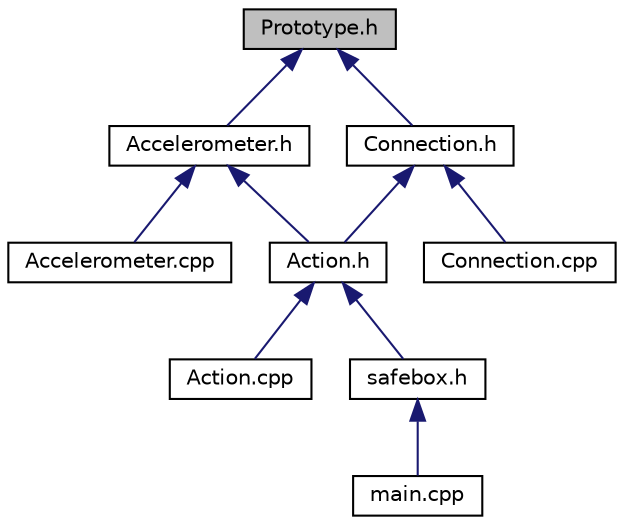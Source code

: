 digraph "Prototype.h"
{
 // LATEX_PDF_SIZE
  edge [fontname="Helvetica",fontsize="10",labelfontname="Helvetica",labelfontsize="10"];
  node [fontname="Helvetica",fontsize="10",shape=record];
  Node1 [label="Prototype.h",height=0.2,width=0.4,color="black", fillcolor="grey75", style="filled", fontcolor="black",tooltip="Prototype file which contain the Interface Prototype for the safebox."];
  Node1 -> Node2 [dir="back",color="midnightblue",fontsize="10",style="solid",fontname="Helvetica"];
  Node2 [label="Accelerometer.h",height=0.2,width=0.4,color="black", fillcolor="white", style="filled",URL="$_accelerometer_8h.html",tooltip="File which contain the implementation of Accelerometer class in safeboxe namespace."];
  Node2 -> Node3 [dir="back",color="midnightblue",fontsize="10",style="solid",fontname="Helvetica"];
  Node3 [label="Accelerometer.cpp",height=0.2,width=0.4,color="black", fillcolor="white", style="filled",URL="$_accelerometer_8cpp.html",tooltip=" "];
  Node2 -> Node4 [dir="back",color="midnightblue",fontsize="10",style="solid",fontname="Helvetica"];
  Node4 [label="Action.h",height=0.2,width=0.4,color="black", fillcolor="white", style="filled",URL="$_action_8h.html",tooltip="File which contain the implementation of Action class in safeboxe namespace."];
  Node4 -> Node5 [dir="back",color="midnightblue",fontsize="10",style="solid",fontname="Helvetica"];
  Node5 [label="Action.cpp",height=0.2,width=0.4,color="black", fillcolor="white", style="filled",URL="$_action_8cpp.html",tooltip=" "];
  Node4 -> Node6 [dir="back",color="midnightblue",fontsize="10",style="solid",fontname="Helvetica"];
  Node6 [label="safebox.h",height=0.2,width=0.4,color="black", fillcolor="white", style="filled",URL="$safebox_8h.html",tooltip=" "];
  Node6 -> Node7 [dir="back",color="midnightblue",fontsize="10",style="solid",fontname="Helvetica"];
  Node7 [label="main.cpp",height=0.2,width=0.4,color="black", fillcolor="white", style="filled",URL="$main_8cpp.html",tooltip=" "];
  Node1 -> Node8 [dir="back",color="midnightblue",fontsize="10",style="solid",fontname="Helvetica"];
  Node8 [label="Connection.h",height=0.2,width=0.4,color="black", fillcolor="white", style="filled",URL="$_connection_8h.html",tooltip="File which contain the implementation of Connection class in safeboxe namespace."];
  Node8 -> Node4 [dir="back",color="midnightblue",fontsize="10",style="solid",fontname="Helvetica"];
  Node8 -> Node9 [dir="back",color="midnightblue",fontsize="10",style="solid",fontname="Helvetica"];
  Node9 [label="Connection.cpp",height=0.2,width=0.4,color="black", fillcolor="white", style="filled",URL="$_connection_8cpp.html",tooltip=" "];
}
